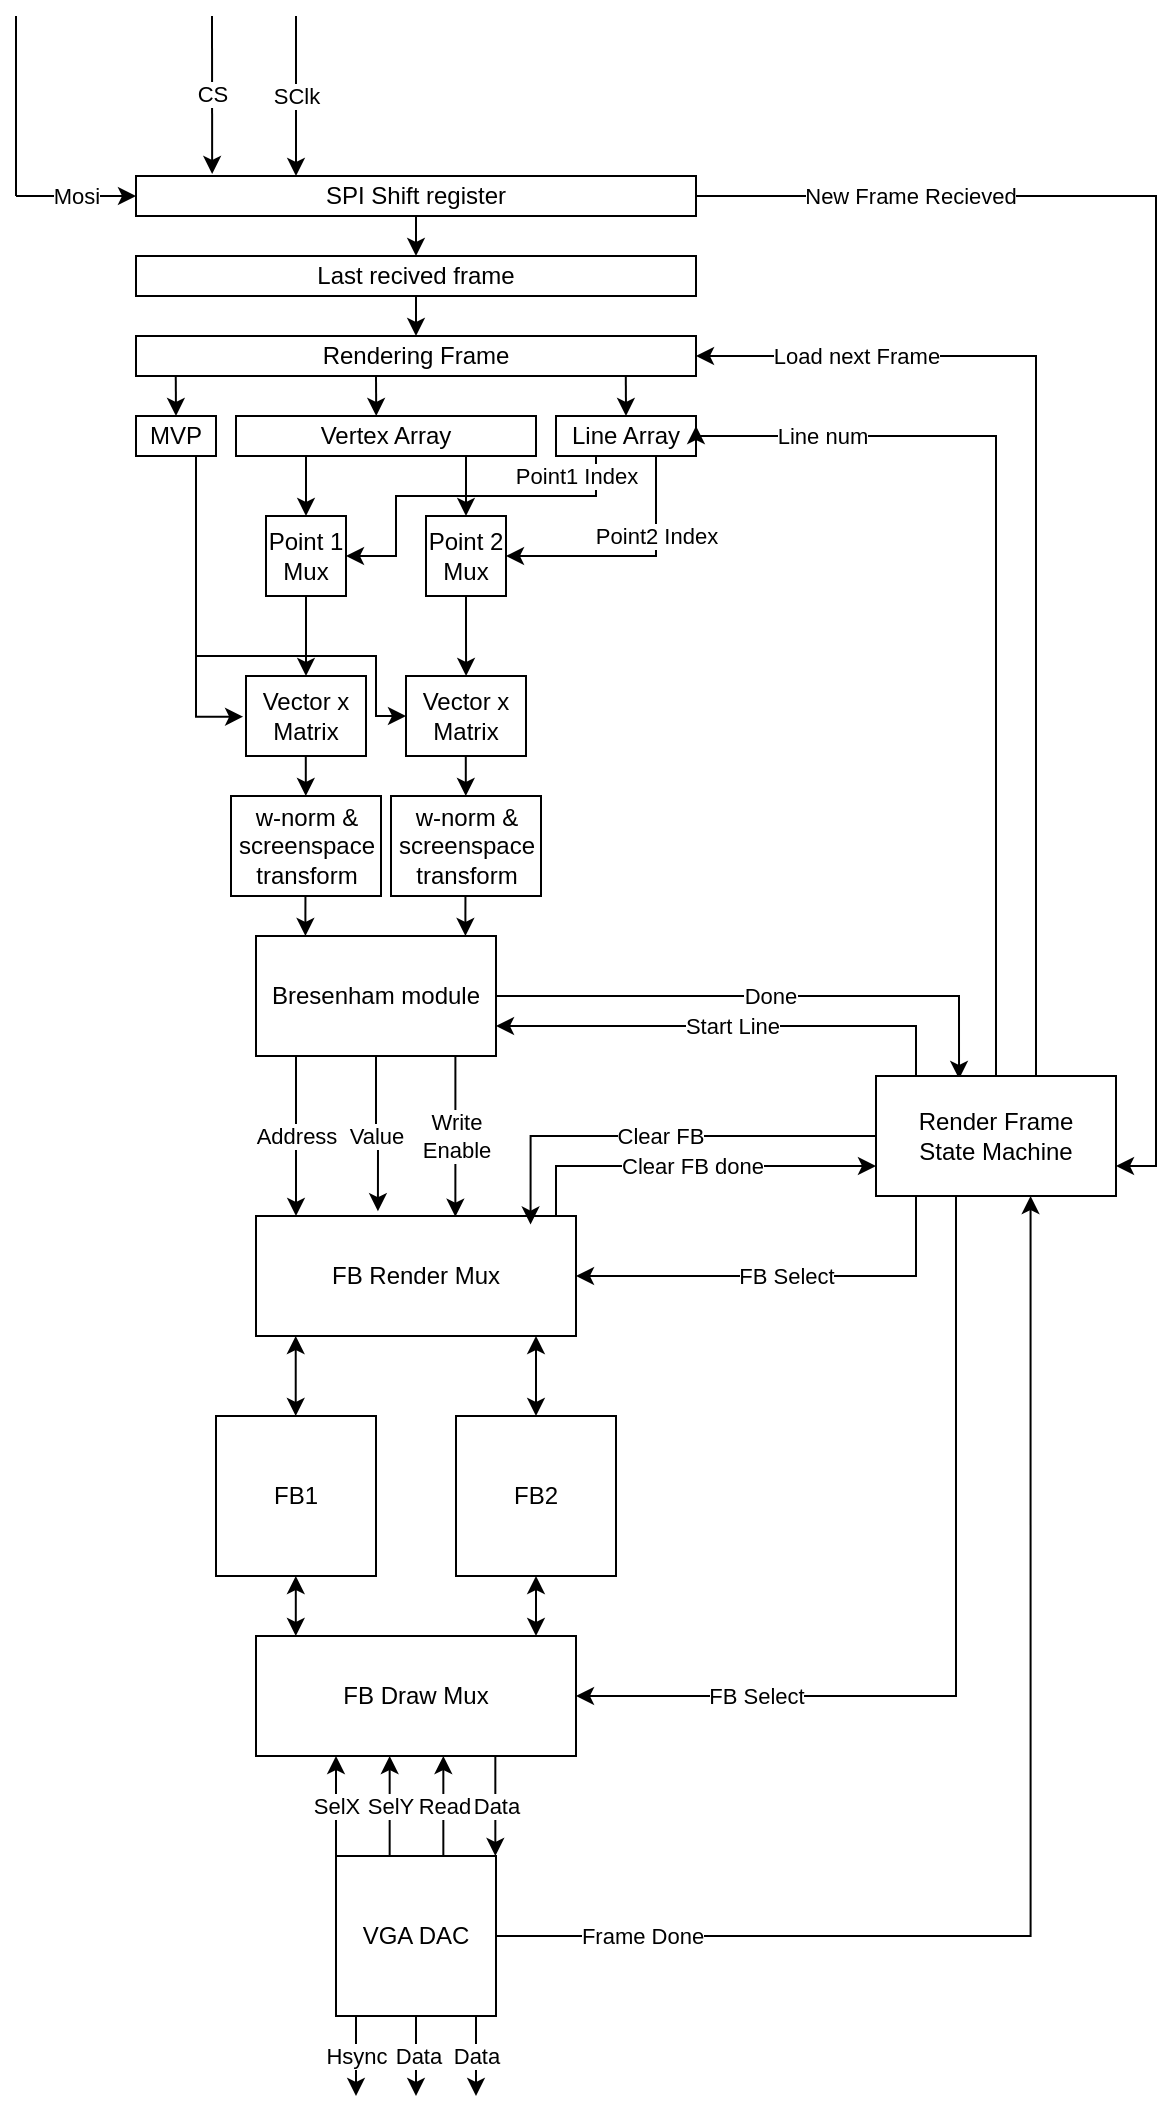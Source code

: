 <mxfile version="15.6.8" type="github">
  <diagram id="q9Ps-RnnYnzRldawcZBS" name="Page-1">
    <mxGraphModel dx="1303" dy="700" grid="1" gridSize="10" guides="1" tooltips="1" connect="1" arrows="1" fold="1" page="1" pageScale="1" pageWidth="850" pageHeight="1100" math="0" shadow="0">
      <root>
        <mxCell id="0" />
        <mxCell id="1" parent="0" />
        <mxCell id="cCv3r7rXpcqw24vT97UZ-61" value="New Frame Recieved" style="edgeStyle=orthogonalEdgeStyle;rounded=0;orthogonalLoop=1;jettySize=auto;html=1;entryX=1;entryY=0.75;entryDx=0;entryDy=0;" parent="1" source="1H7v9yOLT2mySPb2tCpm-1" target="cCv3r7rXpcqw24vT97UZ-55" edge="1">
          <mxGeometry x="-0.71" relative="1" as="geometry">
            <mxPoint as="offset" />
          </mxGeometry>
        </mxCell>
        <mxCell id="1H7v9yOLT2mySPb2tCpm-1" value="SPI Shift register" style="rounded=0;whiteSpace=wrap;html=1;" parent="1" vertex="1">
          <mxGeometry x="140" y="120" width="280" height="20" as="geometry" />
        </mxCell>
        <mxCell id="1H7v9yOLT2mySPb2tCpm-2" value="Mosi" style="endArrow=classic;html=1;rounded=0;" parent="1" edge="1">
          <mxGeometry width="50" height="50" relative="1" as="geometry">
            <mxPoint x="80" y="130" as="sourcePoint" />
            <mxPoint x="140" y="130" as="targetPoint" />
          </mxGeometry>
        </mxCell>
        <mxCell id="1H7v9yOLT2mySPb2tCpm-3" value="" style="endArrow=none;html=1;rounded=0;" parent="1" edge="1">
          <mxGeometry width="50" height="50" relative="1" as="geometry">
            <mxPoint x="80" y="130" as="sourcePoint" />
            <mxPoint x="80" y="40" as="targetPoint" />
          </mxGeometry>
        </mxCell>
        <mxCell id="1H7v9yOLT2mySPb2tCpm-4" value="SClk" style="endArrow=classic;html=1;rounded=0;" parent="1" edge="1">
          <mxGeometry width="50" height="50" relative="1" as="geometry">
            <mxPoint x="220" y="40" as="sourcePoint" />
            <mxPoint x="220" y="120" as="targetPoint" />
          </mxGeometry>
        </mxCell>
        <mxCell id="1H7v9yOLT2mySPb2tCpm-5" value="CS" style="endArrow=classic;html=1;rounded=0;entryX=0.136;entryY=-0.05;entryDx=0;entryDy=0;entryPerimeter=0;" parent="1" target="1H7v9yOLT2mySPb2tCpm-1" edge="1">
          <mxGeometry width="50" height="50" relative="1" as="geometry">
            <mxPoint x="178" y="40" as="sourcePoint" />
            <mxPoint x="320" y="250" as="targetPoint" />
          </mxGeometry>
        </mxCell>
        <mxCell id="1H7v9yOLT2mySPb2tCpm-7" value="Last recived frame" style="rounded=0;whiteSpace=wrap;html=1;" parent="1" vertex="1">
          <mxGeometry x="140" y="160" width="280" height="20" as="geometry" />
        </mxCell>
        <mxCell id="1H7v9yOLT2mySPb2tCpm-8" value="" style="endArrow=classic;html=1;rounded=0;exitX=0.5;exitY=1;exitDx=0;exitDy=0;entryX=0.5;entryY=0;entryDx=0;entryDy=0;" parent="1" source="1H7v9yOLT2mySPb2tCpm-1" target="1H7v9yOLT2mySPb2tCpm-7" edge="1">
          <mxGeometry width="50" height="50" relative="1" as="geometry">
            <mxPoint x="270" y="210" as="sourcePoint" />
            <mxPoint x="320" y="160" as="targetPoint" />
          </mxGeometry>
        </mxCell>
        <mxCell id="1H7v9yOLT2mySPb2tCpm-9" value="Rendering Frame" style="rounded=0;whiteSpace=wrap;html=1;" parent="1" vertex="1">
          <mxGeometry x="140" y="200" width="280" height="20" as="geometry" />
        </mxCell>
        <mxCell id="1H7v9yOLT2mySPb2tCpm-12" value="" style="endArrow=classic;html=1;rounded=0;exitX=0.5;exitY=1;exitDx=0;exitDy=0;entryX=0.5;entryY=0;entryDx=0;entryDy=0;" parent="1" source="1H7v9yOLT2mySPb2tCpm-7" target="1H7v9yOLT2mySPb2tCpm-9" edge="1">
          <mxGeometry width="50" height="50" relative="1" as="geometry">
            <mxPoint x="240" y="160" as="sourcePoint" />
            <mxPoint x="240" y="180" as="targetPoint" />
          </mxGeometry>
        </mxCell>
        <mxCell id="p4rGvyIHzH4OkrzjBhDH-16" style="edgeStyle=orthogonalEdgeStyle;rounded=0;jumpStyle=none;orthogonalLoop=1;jettySize=auto;html=1;entryX=-0.024;entryY=0.509;entryDx=0;entryDy=0;startArrow=none;startFill=0;endArrow=classic;endFill=1;entryPerimeter=0;" edge="1" parent="1" source="1H7v9yOLT2mySPb2tCpm-13" target="p4rGvyIHzH4OkrzjBhDH-25">
          <mxGeometry relative="1" as="geometry">
            <mxPoint x="190" y="390" as="targetPoint" />
            <Array as="points">
              <mxPoint x="170" y="390" />
            </Array>
          </mxGeometry>
        </mxCell>
        <mxCell id="p4rGvyIHzH4OkrzjBhDH-28" style="edgeStyle=orthogonalEdgeStyle;rounded=0;jumpStyle=none;orthogonalLoop=1;jettySize=auto;html=1;entryX=0;entryY=0.5;entryDx=0;entryDy=0;startArrow=none;startFill=0;endArrow=classic;endFill=1;" edge="1" parent="1" source="1H7v9yOLT2mySPb2tCpm-13" target="p4rGvyIHzH4OkrzjBhDH-27">
          <mxGeometry relative="1" as="geometry">
            <Array as="points">
              <mxPoint x="170" y="360" />
              <mxPoint x="260" y="360" />
              <mxPoint x="260" y="390" />
            </Array>
          </mxGeometry>
        </mxCell>
        <mxCell id="1H7v9yOLT2mySPb2tCpm-13" value="MVP" style="rounded=0;whiteSpace=wrap;html=1;" parent="1" vertex="1">
          <mxGeometry x="140" y="240" width="40" height="20" as="geometry" />
        </mxCell>
        <mxCell id="p4rGvyIHzH4OkrzjBhDH-11" style="edgeStyle=orthogonalEdgeStyle;rounded=0;jumpStyle=none;orthogonalLoop=1;jettySize=auto;html=1;entryX=0.5;entryY=0;entryDx=0;entryDy=0;startArrow=none;startFill=0;endArrow=classic;endFill=1;" edge="1" parent="1" source="1H7v9yOLT2mySPb2tCpm-14" target="cCv3r7rXpcqw24vT97UZ-7">
          <mxGeometry relative="1" as="geometry">
            <Array as="points">
              <mxPoint x="225" y="270" />
              <mxPoint x="225" y="270" />
            </Array>
          </mxGeometry>
        </mxCell>
        <mxCell id="p4rGvyIHzH4OkrzjBhDH-12" style="edgeStyle=orthogonalEdgeStyle;rounded=0;jumpStyle=none;orthogonalLoop=1;jettySize=auto;html=1;entryX=0.5;entryY=0;entryDx=0;entryDy=0;startArrow=none;startFill=0;endArrow=classic;endFill=1;" edge="1" parent="1" source="1H7v9yOLT2mySPb2tCpm-14" target="cCv3r7rXpcqw24vT97UZ-8">
          <mxGeometry relative="1" as="geometry">
            <Array as="points">
              <mxPoint x="305" y="270" />
              <mxPoint x="305" y="270" />
            </Array>
          </mxGeometry>
        </mxCell>
        <mxCell id="1H7v9yOLT2mySPb2tCpm-14" value="Vertex Array" style="rounded=0;whiteSpace=wrap;html=1;" parent="1" vertex="1">
          <mxGeometry x="190" y="240" width="150" height="20" as="geometry" />
        </mxCell>
        <mxCell id="cCv3r7rXpcqw24vT97UZ-20" value="Point1 Index" style="edgeStyle=orthogonalEdgeStyle;rounded=0;orthogonalLoop=1;jettySize=auto;html=1;entryX=1;entryY=0.5;entryDx=0;entryDy=0;jumpStyle=none;" parent="1" source="1H7v9yOLT2mySPb2tCpm-15" target="cCv3r7rXpcqw24vT97UZ-7" edge="1">
          <mxGeometry x="-0.657" y="-10" relative="1" as="geometry">
            <Array as="points">
              <mxPoint x="370" y="280" />
              <mxPoint x="270" y="280" />
              <mxPoint x="270" y="310" />
            </Array>
            <mxPoint as="offset" />
          </mxGeometry>
        </mxCell>
        <mxCell id="cCv3r7rXpcqw24vT97UZ-21" value="Point2 Index" style="edgeStyle=orthogonalEdgeStyle;rounded=0;orthogonalLoop=1;jettySize=auto;html=1;entryX=1;entryY=0.5;entryDx=0;entryDy=0;" parent="1" source="1H7v9yOLT2mySPb2tCpm-15" target="cCv3r7rXpcqw24vT97UZ-8" edge="1">
          <mxGeometry x="-0.36" relative="1" as="geometry">
            <Array as="points">
              <mxPoint x="400" y="310" />
            </Array>
            <mxPoint as="offset" />
          </mxGeometry>
        </mxCell>
        <mxCell id="1H7v9yOLT2mySPb2tCpm-15" value="Line Array" style="rounded=0;whiteSpace=wrap;html=1;" parent="1" vertex="1">
          <mxGeometry x="350" y="240" width="70" height="20" as="geometry" />
        </mxCell>
        <mxCell id="1H7v9yOLT2mySPb2tCpm-16" value="" style="endArrow=classic;html=1;rounded=0;entryX=0.5;entryY=0;entryDx=0;entryDy=0;exitX=0.071;exitY=1;exitDx=0;exitDy=0;exitPerimeter=0;" parent="1" source="1H7v9yOLT2mySPb2tCpm-9" target="1H7v9yOLT2mySPb2tCpm-13" edge="1">
          <mxGeometry width="50" height="50" relative="1" as="geometry">
            <mxPoint x="220" y="320" as="sourcePoint" />
            <mxPoint x="400" y="210" as="targetPoint" />
          </mxGeometry>
        </mxCell>
        <mxCell id="1H7v9yOLT2mySPb2tCpm-17" value="" style="endArrow=classic;html=1;rounded=0;entryX=0.5;entryY=0;entryDx=0;entryDy=0;exitX=0.071;exitY=1;exitDx=0;exitDy=0;exitPerimeter=0;" parent="1" edge="1">
          <mxGeometry width="50" height="50" relative="1" as="geometry">
            <mxPoint x="260" y="220" as="sourcePoint" />
            <mxPoint x="260.12" y="240" as="targetPoint" />
          </mxGeometry>
        </mxCell>
        <mxCell id="1H7v9yOLT2mySPb2tCpm-18" value="" style="endArrow=classic;html=1;rounded=0;entryX=0.5;entryY=0;entryDx=0;entryDy=0;exitX=0.071;exitY=1;exitDx=0;exitDy=0;exitPerimeter=0;" parent="1" target="1H7v9yOLT2mySPb2tCpm-15" edge="1">
          <mxGeometry width="50" height="50" relative="1" as="geometry">
            <mxPoint x="384.9" y="220" as="sourcePoint" />
            <mxPoint x="385.02" y="240" as="targetPoint" />
          </mxGeometry>
        </mxCell>
        <mxCell id="p4rGvyIHzH4OkrzjBhDH-13" style="edgeStyle=orthogonalEdgeStyle;rounded=0;jumpStyle=none;orthogonalLoop=1;jettySize=auto;html=1;startArrow=none;startFill=0;endArrow=classic;endFill=1;" edge="1" parent="1" source="cCv3r7rXpcqw24vT97UZ-7">
          <mxGeometry relative="1" as="geometry">
            <mxPoint x="225" y="370" as="targetPoint" />
          </mxGeometry>
        </mxCell>
        <mxCell id="cCv3r7rXpcqw24vT97UZ-7" value="Point 1 Mux" style="whiteSpace=wrap;html=1;aspect=fixed;" parent="1" vertex="1">
          <mxGeometry x="205" y="290" width="40" height="40" as="geometry" />
        </mxCell>
        <mxCell id="p4rGvyIHzH4OkrzjBhDH-14" style="edgeStyle=orthogonalEdgeStyle;rounded=0;jumpStyle=none;orthogonalLoop=1;jettySize=auto;html=1;entryX=0.767;entryY=0;entryDx=0;entryDy=0;entryPerimeter=0;startArrow=none;startFill=0;endArrow=classic;endFill=1;" edge="1" parent="1" source="cCv3r7rXpcqw24vT97UZ-8">
          <mxGeometry relative="1" as="geometry">
            <mxPoint x="305.05" y="370" as="targetPoint" />
          </mxGeometry>
        </mxCell>
        <mxCell id="cCv3r7rXpcqw24vT97UZ-8" value="&lt;div&gt;Point 2&lt;/div&gt;&lt;div&gt; Mux&lt;/div&gt;" style="whiteSpace=wrap;html=1;aspect=fixed;" parent="1" vertex="1">
          <mxGeometry x="285" y="290" width="40" height="40" as="geometry" />
        </mxCell>
        <mxCell id="cCv3r7rXpcqw24vT97UZ-35" value="Address" style="edgeStyle=orthogonalEdgeStyle;rounded=0;orthogonalLoop=1;jettySize=auto;html=1;" parent="1" source="cCv3r7rXpcqw24vT97UZ-17" target="cCv3r7rXpcqw24vT97UZ-34" edge="1">
          <mxGeometry relative="1" as="geometry">
            <Array as="points">
              <mxPoint x="220" y="600" />
              <mxPoint x="220" y="600" />
            </Array>
          </mxGeometry>
        </mxCell>
        <mxCell id="cCv3r7rXpcqw24vT97UZ-37" value="Value" style="edgeStyle=orthogonalEdgeStyle;rounded=0;orthogonalLoop=1;jettySize=auto;html=1;entryX=0.381;entryY=-0.04;entryDx=0;entryDy=0;entryPerimeter=0;" parent="1" source="cCv3r7rXpcqw24vT97UZ-17" target="cCv3r7rXpcqw24vT97UZ-34" edge="1">
          <mxGeometry relative="1" as="geometry">
            <mxPoint x="280" y="600" as="targetPoint" />
            <Array as="points">
              <mxPoint x="260" y="600" />
              <mxPoint x="261" y="600" />
            </Array>
          </mxGeometry>
        </mxCell>
        <mxCell id="cCv3r7rXpcqw24vT97UZ-38" value="Write&lt;br&gt;Enable" style="edgeStyle=orthogonalEdgeStyle;rounded=0;orthogonalLoop=1;jettySize=auto;html=1;entryX=0.623;entryY=0.006;entryDx=0;entryDy=0;entryPerimeter=0;" parent="1" source="cCv3r7rXpcqw24vT97UZ-17" target="cCv3r7rXpcqw24vT97UZ-34" edge="1">
          <mxGeometry x="-0.004" relative="1" as="geometry">
            <mxPoint x="320" y="610" as="targetPoint" />
            <Array as="points">
              <mxPoint x="300" y="600" />
            </Array>
            <mxPoint as="offset" />
          </mxGeometry>
        </mxCell>
        <mxCell id="cCv3r7rXpcqw24vT97UZ-58" value="Done" style="edgeStyle=orthogonalEdgeStyle;rounded=0;orthogonalLoop=1;jettySize=auto;html=1;entryX=0.346;entryY=0.024;entryDx=0;entryDy=0;entryPerimeter=0;" parent="1" source="cCv3r7rXpcqw24vT97UZ-17" target="cCv3r7rXpcqw24vT97UZ-55" edge="1">
          <mxGeometry relative="1" as="geometry" />
        </mxCell>
        <mxCell id="cCv3r7rXpcqw24vT97UZ-17" value="Bresenham module" style="rounded=0;whiteSpace=wrap;html=1;" parent="1" vertex="1">
          <mxGeometry x="200" y="500" width="120" height="60" as="geometry" />
        </mxCell>
        <mxCell id="p4rGvyIHzH4OkrzjBhDH-1" value="Clear FB done" style="edgeStyle=orthogonalEdgeStyle;rounded=0;orthogonalLoop=1;jettySize=auto;html=1;entryX=0;entryY=0.75;entryDx=0;entryDy=0;" edge="1" parent="1" source="cCv3r7rXpcqw24vT97UZ-34" target="cCv3r7rXpcqw24vT97UZ-55">
          <mxGeometry relative="1" as="geometry">
            <Array as="points">
              <mxPoint x="350" y="615" />
            </Array>
          </mxGeometry>
        </mxCell>
        <mxCell id="cCv3r7rXpcqw24vT97UZ-34" value="&lt;div&gt;FB Render Mux&lt;/div&gt;" style="rounded=0;whiteSpace=wrap;html=1;" parent="1" vertex="1">
          <mxGeometry x="200" y="640" width="160" height="60" as="geometry" />
        </mxCell>
        <mxCell id="cCv3r7rXpcqw24vT97UZ-40" value="FB1" style="rounded=0;whiteSpace=wrap;html=1;" parent="1" vertex="1">
          <mxGeometry x="180" y="740" width="80" height="80" as="geometry" />
        </mxCell>
        <mxCell id="cCv3r7rXpcqw24vT97UZ-41" value="&lt;div&gt;FB2&lt;/div&gt;" style="rounded=0;whiteSpace=wrap;html=1;" parent="1" vertex="1">
          <mxGeometry x="300" y="740" width="80" height="80" as="geometry" />
        </mxCell>
        <mxCell id="cCv3r7rXpcqw24vT97UZ-45" value="FB Draw Mux" style="rounded=0;whiteSpace=wrap;html=1;" parent="1" vertex="1">
          <mxGeometry x="200" y="850" width="160" height="60" as="geometry" />
        </mxCell>
        <mxCell id="cCv3r7rXpcqw24vT97UZ-54" value="Frame Done" style="edgeStyle=orthogonalEdgeStyle;rounded=0;orthogonalLoop=1;jettySize=auto;html=1;entryX=0.644;entryY=1;entryDx=0;entryDy=0;entryPerimeter=0;" parent="1" source="cCv3r7rXpcqw24vT97UZ-52" target="cCv3r7rXpcqw24vT97UZ-55" edge="1">
          <mxGeometry x="-0.773" relative="1" as="geometry">
            <mxPoint x="460" y="980" as="targetPoint" />
            <mxPoint as="offset" />
          </mxGeometry>
        </mxCell>
        <mxCell id="cCv3r7rXpcqw24vT97UZ-63" value="Hsync" style="edgeStyle=orthogonalEdgeStyle;rounded=0;orthogonalLoop=1;jettySize=auto;html=1;" parent="1" source="cCv3r7rXpcqw24vT97UZ-52" edge="1">
          <mxGeometry relative="1" as="geometry">
            <mxPoint x="250" y="1080" as="targetPoint" />
            <Array as="points">
              <mxPoint x="250" y="1030" />
              <mxPoint x="250" y="1030" />
            </Array>
          </mxGeometry>
        </mxCell>
        <mxCell id="cCv3r7rXpcqw24vT97UZ-64" value="Data" style="edgeStyle=orthogonalEdgeStyle;rounded=0;orthogonalLoop=1;jettySize=auto;html=1;" parent="1" source="cCv3r7rXpcqw24vT97UZ-52" edge="1">
          <mxGeometry relative="1" as="geometry">
            <mxPoint x="280" y="1080" as="targetPoint" />
          </mxGeometry>
        </mxCell>
        <mxCell id="cCv3r7rXpcqw24vT97UZ-65" value="Data" style="edgeStyle=orthogonalEdgeStyle;rounded=0;orthogonalLoop=1;jettySize=auto;html=1;" parent="1" source="cCv3r7rXpcqw24vT97UZ-52" edge="1">
          <mxGeometry relative="1" as="geometry">
            <mxPoint x="310" y="1080" as="targetPoint" />
            <Array as="points">
              <mxPoint x="310" y="1030" />
              <mxPoint x="310" y="1030" />
            </Array>
          </mxGeometry>
        </mxCell>
        <mxCell id="cCv3r7rXpcqw24vT97UZ-52" value="VGA DAC" style="whiteSpace=wrap;html=1;aspect=fixed;" parent="1" vertex="1">
          <mxGeometry x="240" y="960" width="80" height="80" as="geometry" />
        </mxCell>
        <mxCell id="cCv3r7rXpcqw24vT97UZ-56" value="Clear FB" style="edgeStyle=orthogonalEdgeStyle;rounded=0;orthogonalLoop=1;jettySize=auto;html=1;entryX=0.858;entryY=0.071;entryDx=0;entryDy=0;entryPerimeter=0;" parent="1" source="cCv3r7rXpcqw24vT97UZ-55" target="cCv3r7rXpcqw24vT97UZ-34" edge="1">
          <mxGeometry relative="1" as="geometry" />
        </mxCell>
        <mxCell id="cCv3r7rXpcqw24vT97UZ-57" value="Start Line" style="edgeStyle=orthogonalEdgeStyle;rounded=0;orthogonalLoop=1;jettySize=auto;html=1;entryX=1;entryY=0.75;entryDx=0;entryDy=0;" parent="1" source="cCv3r7rXpcqw24vT97UZ-55" target="cCv3r7rXpcqw24vT97UZ-17" edge="1">
          <mxGeometry relative="1" as="geometry">
            <Array as="points">
              <mxPoint x="530" y="545" />
            </Array>
          </mxGeometry>
        </mxCell>
        <mxCell id="cCv3r7rXpcqw24vT97UZ-60" value="Line num" style="edgeStyle=orthogonalEdgeStyle;rounded=0;orthogonalLoop=1;jettySize=auto;html=1;entryX=1;entryY=0.25;entryDx=0;entryDy=0;" parent="1" source="cCv3r7rXpcqw24vT97UZ-55" target="1H7v9yOLT2mySPb2tCpm-15" edge="1">
          <mxGeometry x="0.71" relative="1" as="geometry">
            <Array as="points">
              <mxPoint x="570" y="250" />
              <mxPoint x="420" y="250" />
            </Array>
            <mxPoint x="-1" as="offset" />
          </mxGeometry>
        </mxCell>
        <mxCell id="cCv3r7rXpcqw24vT97UZ-62" value="Load next Frame" style="edgeStyle=orthogonalEdgeStyle;rounded=0;orthogonalLoop=1;jettySize=auto;html=1;entryX=1;entryY=0.5;entryDx=0;entryDy=0;" parent="1" source="cCv3r7rXpcqw24vT97UZ-55" target="1H7v9yOLT2mySPb2tCpm-9" edge="1">
          <mxGeometry x="0.698" relative="1" as="geometry">
            <Array as="points">
              <mxPoint x="590" y="210" />
            </Array>
            <mxPoint as="offset" />
          </mxGeometry>
        </mxCell>
        <mxCell id="cCv3r7rXpcqw24vT97UZ-66" value="&lt;div&gt;FB Select&lt;/div&gt;" style="edgeStyle=orthogonalEdgeStyle;rounded=0;orthogonalLoop=1;jettySize=auto;html=1;entryX=1;entryY=0.5;entryDx=0;entryDy=0;" parent="1" source="cCv3r7rXpcqw24vT97UZ-55" target="cCv3r7rXpcqw24vT97UZ-34" edge="1">
          <mxGeometry relative="1" as="geometry">
            <Array as="points">
              <mxPoint x="530" y="670" />
            </Array>
          </mxGeometry>
        </mxCell>
        <mxCell id="cCv3r7rXpcqw24vT97UZ-68" value="&lt;div&gt;FB Select&lt;/div&gt;" style="edgeStyle=orthogonalEdgeStyle;rounded=0;orthogonalLoop=1;jettySize=auto;html=1;entryX=1;entryY=0.5;entryDx=0;entryDy=0;" parent="1" source="cCv3r7rXpcqw24vT97UZ-55" target="cCv3r7rXpcqw24vT97UZ-45" edge="1">
          <mxGeometry x="0.591" relative="1" as="geometry">
            <Array as="points">
              <mxPoint x="550" y="880" />
            </Array>
            <mxPoint as="offset" />
          </mxGeometry>
        </mxCell>
        <mxCell id="cCv3r7rXpcqw24vT97UZ-55" value="&lt;div&gt;Render Frame&lt;/div&gt;&lt;div&gt; State Machine&lt;/div&gt;" style="rounded=0;whiteSpace=wrap;html=1;" parent="1" vertex="1">
          <mxGeometry x="510" y="570" width="120" height="60" as="geometry" />
        </mxCell>
        <mxCell id="p4rGvyIHzH4OkrzjBhDH-3" value="" style="endArrow=classic;startArrow=classic;html=1;rounded=0;exitX=0.5;exitY=0;exitDx=0;exitDy=0;" edge="1" parent="1" source="cCv3r7rXpcqw24vT97UZ-41">
          <mxGeometry width="50" height="50" relative="1" as="geometry">
            <mxPoint x="440" y="790" as="sourcePoint" />
            <mxPoint x="340" y="700" as="targetPoint" />
          </mxGeometry>
        </mxCell>
        <mxCell id="p4rGvyIHzH4OkrzjBhDH-4" value="" style="endArrow=classic;startArrow=classic;html=1;rounded=0;exitX=0.5;exitY=0;exitDx=0;exitDy=0;" edge="1" parent="1">
          <mxGeometry width="50" height="50" relative="1" as="geometry">
            <mxPoint x="219.86" y="740" as="sourcePoint" />
            <mxPoint x="219.86" y="700" as="targetPoint" />
          </mxGeometry>
        </mxCell>
        <mxCell id="p4rGvyIHzH4OkrzjBhDH-5" value="" style="endArrow=classic;startArrow=classic;html=1;rounded=0;" edge="1" parent="1">
          <mxGeometry width="50" height="50" relative="1" as="geometry">
            <mxPoint x="340" y="850" as="sourcePoint" />
            <mxPoint x="340" y="820" as="targetPoint" />
          </mxGeometry>
        </mxCell>
        <mxCell id="p4rGvyIHzH4OkrzjBhDH-6" value="" style="endArrow=classic;startArrow=classic;html=1;rounded=0;" edge="1" parent="1">
          <mxGeometry width="50" height="50" relative="1" as="geometry">
            <mxPoint x="219.9" y="850" as="sourcePoint" />
            <mxPoint x="219.9" y="820" as="targetPoint" />
          </mxGeometry>
        </mxCell>
        <mxCell id="p4rGvyIHzH4OkrzjBhDH-7" value="SelX" style="edgeStyle=orthogonalEdgeStyle;rounded=0;orthogonalLoop=1;jettySize=auto;html=1;entryX=0.5;entryY=0;entryDx=0;entryDy=0;" edge="1" parent="1">
          <mxGeometry relative="1" as="geometry">
            <mxPoint x="240" y="960" as="sourcePoint" />
            <mxPoint x="240" y="910" as="targetPoint" />
            <Array as="points">
              <mxPoint x="240" y="930" />
              <mxPoint x="240" y="930" />
            </Array>
          </mxGeometry>
        </mxCell>
        <mxCell id="p4rGvyIHzH4OkrzjBhDH-8" value="Data" style="edgeStyle=orthogonalEdgeStyle;rounded=0;orthogonalLoop=1;jettySize=auto;html=1;entryX=0.5;entryY=0;entryDx=0;entryDy=0;" edge="1" parent="1">
          <mxGeometry relative="1" as="geometry">
            <mxPoint x="319.67" y="910" as="sourcePoint" />
            <mxPoint x="319.67" y="960" as="targetPoint" />
          </mxGeometry>
        </mxCell>
        <mxCell id="p4rGvyIHzH4OkrzjBhDH-9" value="Read" style="edgeStyle=orthogonalEdgeStyle;rounded=0;orthogonalLoop=1;jettySize=auto;html=1;entryX=0.5;entryY=0;entryDx=0;entryDy=0;" edge="1" parent="1">
          <mxGeometry relative="1" as="geometry">
            <mxPoint x="293.67" y="960" as="sourcePoint" />
            <mxPoint x="293.67" y="910" as="targetPoint" />
          </mxGeometry>
        </mxCell>
        <mxCell id="p4rGvyIHzH4OkrzjBhDH-10" value="SelY" style="edgeStyle=orthogonalEdgeStyle;rounded=0;orthogonalLoop=1;jettySize=auto;html=1;entryX=0.5;entryY=0;entryDx=0;entryDy=0;" edge="1" parent="1">
          <mxGeometry relative="1" as="geometry">
            <mxPoint x="266.83" y="960" as="sourcePoint" />
            <mxPoint x="266.83" y="910" as="targetPoint" />
          </mxGeometry>
        </mxCell>
        <mxCell id="p4rGvyIHzH4OkrzjBhDH-21" style="edgeStyle=orthogonalEdgeStyle;rounded=0;jumpStyle=none;orthogonalLoop=1;jettySize=auto;html=1;startArrow=none;startFill=0;endArrow=classic;endFill=1;" edge="1" parent="1">
          <mxGeometry relative="1" as="geometry">
            <mxPoint x="304.894" y="410" as="sourcePoint" />
            <mxPoint x="304.894" y="430" as="targetPoint" />
            <Array as="points">
              <mxPoint x="304.86" y="420" />
              <mxPoint x="304.86" y="420" />
            </Array>
          </mxGeometry>
        </mxCell>
        <mxCell id="p4rGvyIHzH4OkrzjBhDH-22" style="edgeStyle=orthogonalEdgeStyle;rounded=0;jumpStyle=none;orthogonalLoop=1;jettySize=auto;html=1;startArrow=none;startFill=0;endArrow=classic;endFill=1;" edge="1" parent="1">
          <mxGeometry relative="1" as="geometry">
            <mxPoint x="224.894" y="410" as="sourcePoint" />
            <mxPoint x="224.894" y="430" as="targetPoint" />
            <Array as="points">
              <mxPoint x="224.86" y="420" />
              <mxPoint x="224.86" y="420" />
            </Array>
          </mxGeometry>
        </mxCell>
        <mxCell id="p4rGvyIHzH4OkrzjBhDH-23" style="edgeStyle=orthogonalEdgeStyle;rounded=0;jumpStyle=none;orthogonalLoop=1;jettySize=auto;html=1;startArrow=none;startFill=0;endArrow=classic;endFill=1;" edge="1" parent="1">
          <mxGeometry relative="1" as="geometry">
            <mxPoint x="224.724" y="480" as="sourcePoint" />
            <mxPoint x="224.724" y="500" as="targetPoint" />
            <Array as="points">
              <mxPoint x="224.69" y="490" />
              <mxPoint x="224.69" y="490" />
            </Array>
          </mxGeometry>
        </mxCell>
        <mxCell id="p4rGvyIHzH4OkrzjBhDH-24" style="edgeStyle=orthogonalEdgeStyle;rounded=0;jumpStyle=none;orthogonalLoop=1;jettySize=auto;html=1;startArrow=none;startFill=0;endArrow=classic;endFill=1;" edge="1" parent="1">
          <mxGeometry relative="1" as="geometry">
            <mxPoint x="304.724" y="480" as="sourcePoint" />
            <mxPoint x="304.724" y="500" as="targetPoint" />
            <Array as="points">
              <mxPoint x="304.69" y="490" />
              <mxPoint x="304.69" y="490" />
            </Array>
          </mxGeometry>
        </mxCell>
        <mxCell id="p4rGvyIHzH4OkrzjBhDH-25" value="Vector x Matrix" style="rounded=0;whiteSpace=wrap;html=1;" vertex="1" parent="1">
          <mxGeometry x="195" y="370" width="60" height="40" as="geometry" />
        </mxCell>
        <mxCell id="p4rGvyIHzH4OkrzjBhDH-27" value="Vector x Matrix" style="rounded=0;whiteSpace=wrap;html=1;" vertex="1" parent="1">
          <mxGeometry x="275" y="370" width="60" height="40" as="geometry" />
        </mxCell>
        <mxCell id="p4rGvyIHzH4OkrzjBhDH-30" value="w-norm &amp;amp; screenspace transform" style="rounded=0;whiteSpace=wrap;html=1;" vertex="1" parent="1">
          <mxGeometry x="187.5" y="430" width="75" height="50" as="geometry" />
        </mxCell>
        <mxCell id="p4rGvyIHzH4OkrzjBhDH-31" value="w-norm &amp;amp; screenspace transform" style="rounded=0;whiteSpace=wrap;html=1;" vertex="1" parent="1">
          <mxGeometry x="267.5" y="430" width="75" height="50" as="geometry" />
        </mxCell>
      </root>
    </mxGraphModel>
  </diagram>
</mxfile>

